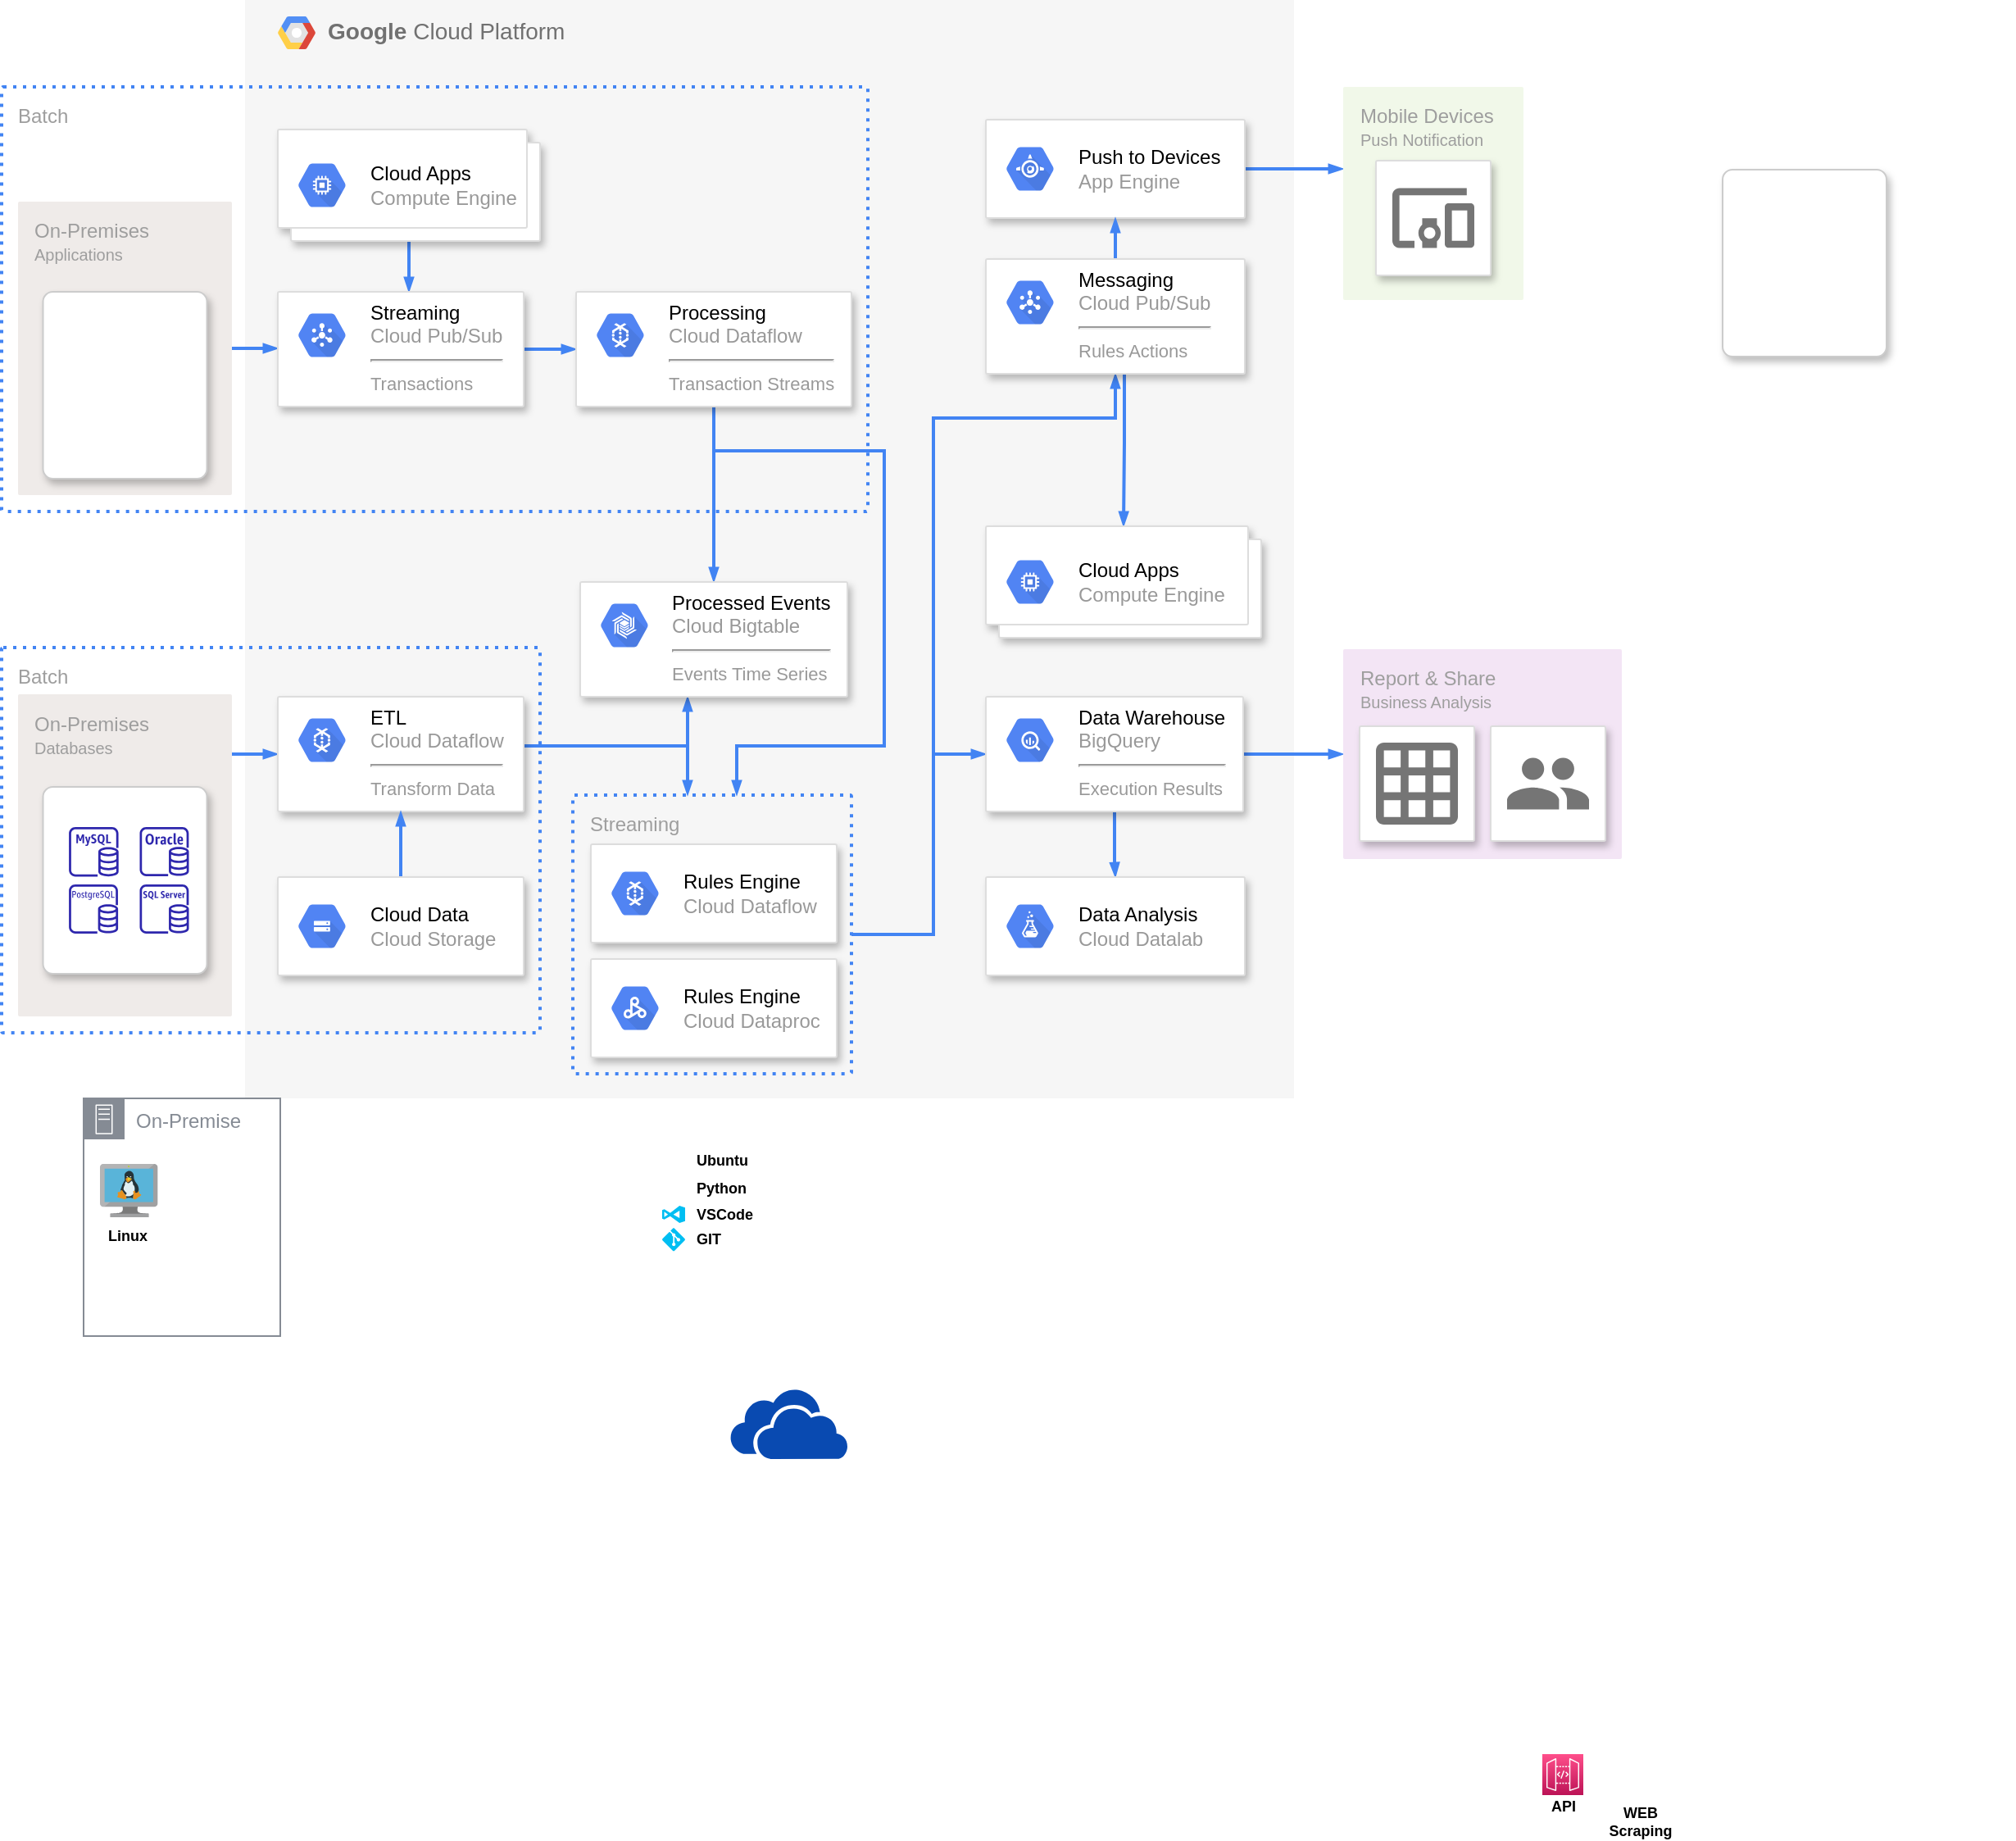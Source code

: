 <mxfile version="21.1.5" type="github">
  <diagram id="d1ab7348-05c3-a1e3-ca4d-12c340fd6b49" name="Page-1">
    <mxGraphModel dx="1688" dy="1432" grid="1" gridSize="10" guides="1" tooltips="1" connect="1" arrows="1" fold="1" page="1" pageScale="1" pageWidth="1169" pageHeight="827" background="none" math="0" shadow="0">
      <root>
        <mxCell id="0" />
        <mxCell id="1" parent="0" />
        <mxCell id="2" value="&lt;b&gt;Google &lt;/b&gt;Cloud Platform" style="fillColor=#F6F6F6;strokeColor=none;shadow=0;gradientColor=none;fontSize=14;align=left;spacing=10;fontColor=#717171;9E9E9E;verticalAlign=top;spacingTop=-4;fontStyle=0;spacingLeft=40;html=1;" parent="1" vertex="1">
          <mxGeometry x="228.5" y="-20" width="640" height="670" as="geometry" />
        </mxCell>
        <mxCell id="3" value="" style="shape=mxgraph.gcp2.google_cloud_platform;fillColor=#F6F6F6;strokeColor=none;shadow=0;gradientColor=none;" parent="2" vertex="1">
          <mxGeometry width="23" height="20" relative="1" as="geometry">
            <mxPoint x="20" y="10" as="offset" />
          </mxGeometry>
        </mxCell>
        <mxCell id="406" style="edgeStyle=orthogonalEdgeStyle;rounded=0;html=1;dashed=0;labelBackgroundColor=none;startArrow=none;startFill=0;startSize=4;endArrow=blockThin;endFill=1;endSize=4;strokeColor=#4284F3;strokeWidth=2;fontSize=12;" parent="1" source="371" target="384" edge="1">
          <mxGeometry relative="1" as="geometry">
            <Array as="points">
              <mxPoint x="648.5" y="550" />
              <mxPoint x="648.5" y="440" />
            </Array>
          </mxGeometry>
        </mxCell>
        <mxCell id="407" style="edgeStyle=orthogonalEdgeStyle;rounded=0;html=1;dashed=0;labelBackgroundColor=none;startArrow=none;startFill=0;startSize=4;endArrow=blockThin;endFill=1;endSize=4;strokeColor=#4284F3;strokeWidth=2;fontSize=12;" parent="1" source="371" target="380" edge="1">
          <mxGeometry relative="1" as="geometry">
            <Array as="points">
              <mxPoint x="648.5" y="550" />
              <mxPoint x="648.5" y="235" />
            </Array>
          </mxGeometry>
        </mxCell>
        <mxCell id="371" value="Streaming" style="rounded=1;absoluteArcSize=1;arcSize=2;html=1;strokeColor=#4284F3;gradientColor=none;shadow=0;dashed=1;fontSize=12;fontColor=#9E9E9E;align=left;verticalAlign=top;spacing=10;spacingTop=-4;fillColor=none;dashPattern=1 2;strokeWidth=2;" parent="1" vertex="1">
          <mxGeometry x="428.5" y="465" width="170" height="170" as="geometry" />
        </mxCell>
        <mxCell id="341" value="Batch" style="rounded=1;absoluteArcSize=1;arcSize=2;html=1;strokeColor=#4284F3;gradientColor=none;shadow=0;dashed=1;fontSize=12;fontColor=#9E9E9E;align=left;verticalAlign=top;spacing=10;spacingTop=-4;fillColor=none;dashPattern=1 2;strokeWidth=2;" parent="1" vertex="1">
          <mxGeometry x="80" y="33" width="528.5" height="259" as="geometry" />
        </mxCell>
        <mxCell id="397" style="edgeStyle=orthogonalEdgeStyle;rounded=0;html=1;dashed=0;labelBackgroundColor=none;startArrow=none;startFill=0;startSize=4;endArrow=blockThin;endFill=1;endSize=4;strokeColor=#4284F3;strokeWidth=2;fontSize=12;" parent="1" source="340" target="361" edge="1">
          <mxGeometry relative="1" as="geometry">
            <Array as="points">
              <mxPoint x="234.5" y="193" />
              <mxPoint x="234.5" y="193" />
            </Array>
          </mxGeometry>
        </mxCell>
        <mxCell id="340" value="On-Premises&lt;br&gt;&lt;font style=&quot;font-size: 10px&quot;&gt;Applications&lt;/font&gt;&lt;br&gt;" style="rounded=1;absoluteArcSize=1;arcSize=2;html=1;strokeColor=none;gradientColor=none;shadow=0;dashed=0;fontSize=12;fontColor=#9E9E9E;align=left;verticalAlign=top;spacing=10;spacingTop=-4;fillColor=#EFEBE9;" parent="1" vertex="1">
          <mxGeometry x="90" y="103" width="130.5" height="179" as="geometry" />
        </mxCell>
        <mxCell id="355" value="Batch" style="rounded=1;absoluteArcSize=1;arcSize=2;html=1;strokeColor=#4284F3;gradientColor=none;shadow=0;dashed=1;fontSize=12;fontColor=#9E9E9E;align=left;verticalAlign=top;spacing=10;spacingTop=-4;fillColor=none;dashPattern=1 2;strokeWidth=2;" parent="1" vertex="1">
          <mxGeometry x="80" y="375" width="328.5" height="235" as="geometry" />
        </mxCell>
        <mxCell id="401" style="edgeStyle=orthogonalEdgeStyle;rounded=0;html=1;dashed=0;labelBackgroundColor=none;startArrow=none;startFill=0;startSize=4;endArrow=blockThin;endFill=1;endSize=4;strokeColor=#4284F3;strokeWidth=2;fontSize=12;" parent="1" source="356" target="365" edge="1">
          <mxGeometry relative="1" as="geometry">
            <Array as="points">
              <mxPoint x="228.5" y="440" />
              <mxPoint x="228.5" y="440" />
            </Array>
          </mxGeometry>
        </mxCell>
        <mxCell id="356" value="On-Premises&lt;br&gt;&lt;font style=&quot;font-size: 10px&quot;&gt;Databases&lt;/font&gt;&lt;br&gt;" style="rounded=1;absoluteArcSize=1;arcSize=2;html=1;strokeColor=none;gradientColor=none;shadow=0;dashed=0;fontSize=12;fontColor=#9E9E9E;align=left;verticalAlign=top;spacing=10;spacingTop=-4;fillColor=#EFEBE9;" parent="1" vertex="1">
          <mxGeometry x="90" y="403.5" width="130.5" height="196.5" as="geometry" />
        </mxCell>
        <mxCell id="398" style="edgeStyle=orthogonalEdgeStyle;rounded=0;html=1;dashed=0;labelBackgroundColor=none;startArrow=none;startFill=0;startSize=4;endArrow=blockThin;endFill=1;endSize=4;strokeColor=#4284F3;strokeWidth=2;fontSize=12;" parent="1" source="359" target="361" edge="1">
          <mxGeometry relative="1" as="geometry">
            <Array as="points">
              <mxPoint x="328.5" y="153" />
              <mxPoint x="328.5" y="153" />
            </Array>
          </mxGeometry>
        </mxCell>
        <mxCell id="359" value="" style="shape=mxgraph.gcp2.doubleRect;strokeColor=#dddddd;fillColor=#ffffff;shadow=1;strokeWidth=1;fontSize=12;fontColor=#9E9E9E;align=center;html=1;" parent="1" vertex="1">
          <mxGeometry x="248.5" y="59" width="160" height="68" as="geometry" />
        </mxCell>
        <mxCell id="360" value="&lt;font color=&quot;#000000&quot;&gt;Cloud Apps&lt;/font&gt;&lt;br&gt;Compute Engine" style="dashed=0;connectable=0;html=1;fillColor=#5184F3;strokeColor=none;shape=mxgraph.gcp2.hexIcon;prIcon=compute_engine;part=1;labelPosition=right;verticalLabelPosition=middle;align=left;verticalAlign=middle;spacingLeft=5;fontColor=#999999;fontSize=12;" parent="359" vertex="1">
          <mxGeometry y="0.5" width="44" height="39" relative="1" as="geometry">
            <mxPoint x="5" y="-19.5" as="offset" />
          </mxGeometry>
        </mxCell>
        <mxCell id="399" style="edgeStyle=orthogonalEdgeStyle;rounded=0;html=1;dashed=0;labelBackgroundColor=none;startArrow=none;startFill=0;startSize=4;endArrow=blockThin;endFill=1;endSize=4;strokeColor=#4284F3;strokeWidth=2;fontSize=12;" parent="1" source="361" target="363" edge="1">
          <mxGeometry relative="1" as="geometry" />
        </mxCell>
        <mxCell id="361" value="" style="strokeColor=#dddddd;fillColor=#ffffff;shadow=1;strokeWidth=1;rounded=1;absoluteArcSize=1;arcSize=2;fontSize=12;fontColor=#9E9E9E;align=center;html=1;" parent="1" vertex="1">
          <mxGeometry x="248.5" y="158" width="150" height="70" as="geometry" />
        </mxCell>
        <mxCell id="362" value="&lt;font color=&quot;#000000&quot;&gt;Streaming&lt;/font&gt;&lt;br&gt;Cloud Pub/Sub&lt;hr&gt;&lt;font style=&quot;font-size: 11px&quot;&gt;Transactions&lt;/font&gt;" style="dashed=0;connectable=0;html=1;fillColor=#5184F3;strokeColor=none;shape=mxgraph.gcp2.hexIcon;prIcon=cloud_pubsub;part=1;labelPosition=right;verticalLabelPosition=middle;align=left;verticalAlign=top;spacingLeft=5;fontColor=#999999;fontSize=12;spacingTop=-8;" parent="361" vertex="1">
          <mxGeometry width="44" height="39" relative="1" as="geometry">
            <mxPoint x="5" y="7" as="offset" />
          </mxGeometry>
        </mxCell>
        <mxCell id="400" style="edgeStyle=orthogonalEdgeStyle;rounded=0;html=1;exitX=0.5;exitY=1;dashed=0;labelBackgroundColor=none;startArrow=none;startFill=0;startSize=4;endArrow=blockThin;endFill=1;endSize=4;strokeColor=#4284F3;strokeWidth=2;fontSize=12;entryX=0.5;entryY=0;entryDx=0;entryDy=0;" parent="1" source="363" target="369" edge="1">
          <mxGeometry relative="1" as="geometry">
            <mxPoint x="514.5" y="273" as="targetPoint" />
          </mxGeometry>
        </mxCell>
        <mxCell id="405" style="edgeStyle=orthogonalEdgeStyle;rounded=0;html=1;dashed=0;labelBackgroundColor=none;startArrow=none;startFill=0;startSize=4;endArrow=blockThin;endFill=1;endSize=4;strokeColor=#4284F3;strokeWidth=2;fontSize=12;" parent="1" source="363" target="371" edge="1">
          <mxGeometry relative="1" as="geometry">
            <Array as="points">
              <mxPoint x="618.5" y="255" />
              <mxPoint x="618.5" y="435" />
              <mxPoint x="528.5" y="435" />
            </Array>
          </mxGeometry>
        </mxCell>
        <mxCell id="363" value="" style="strokeColor=#dddddd;fillColor=#ffffff;shadow=1;strokeWidth=1;rounded=1;absoluteArcSize=1;arcSize=2;fontSize=12;fontColor=#9E9E9E;align=center;html=1;" parent="1" vertex="1">
          <mxGeometry x="430.5" y="158" width="168" height="70" as="geometry" />
        </mxCell>
        <mxCell id="364" value="&lt;font color=&quot;#000000&quot;&gt;Processing&lt;/font&gt;&lt;br&gt;Cloud Dataflow&lt;hr&gt;&lt;font style=&quot;font-size: 11px&quot;&gt;Transaction Streams&lt;/font&gt;" style="dashed=0;connectable=0;html=1;fillColor=#5184F3;strokeColor=none;shape=mxgraph.gcp2.hexIcon;prIcon=cloud_dataflow;part=1;labelPosition=right;verticalLabelPosition=middle;align=left;verticalAlign=top;spacingLeft=5;fontColor=#999999;fontSize=12;spacingTop=-8;" parent="363" vertex="1">
          <mxGeometry width="44" height="39" relative="1" as="geometry">
            <mxPoint x="5" y="7" as="offset" />
          </mxGeometry>
        </mxCell>
        <mxCell id="403" style="edgeStyle=orthogonalEdgeStyle;rounded=0;html=1;dashed=0;labelBackgroundColor=none;startArrow=none;startFill=0;startSize=4;endArrow=blockThin;endFill=1;endSize=4;strokeColor=#4284F3;strokeWidth=2;fontSize=12;" parent="1" source="365" target="371" edge="1">
          <mxGeometry relative="1" as="geometry">
            <Array as="points">
              <mxPoint x="498.5" y="435" />
            </Array>
          </mxGeometry>
        </mxCell>
        <mxCell id="404" style="edgeStyle=orthogonalEdgeStyle;rounded=0;html=1;dashed=0;labelBackgroundColor=none;startArrow=none;startFill=0;startSize=4;endArrow=blockThin;endFill=1;endSize=4;strokeColor=#4284F3;strokeWidth=2;fontSize=12;" parent="1" source="365" target="369" edge="1">
          <mxGeometry relative="1" as="geometry">
            <Array as="points">
              <mxPoint x="498.5" y="435" />
            </Array>
          </mxGeometry>
        </mxCell>
        <mxCell id="365" value="" style="strokeColor=#dddddd;fillColor=#ffffff;shadow=1;strokeWidth=1;rounded=1;absoluteArcSize=1;arcSize=2;fontSize=12;fontColor=#9E9E9E;align=center;html=1;" parent="1" vertex="1">
          <mxGeometry x="248.5" y="405" width="150" height="70" as="geometry" />
        </mxCell>
        <mxCell id="366" value="&lt;font color=&quot;#000000&quot;&gt;ETL&lt;/font&gt;&lt;br&gt;Cloud Dataflow&lt;hr&gt;&lt;font style=&quot;font-size: 11px&quot;&gt;Transform Data&lt;/font&gt;" style="dashed=0;connectable=0;html=1;fillColor=#5184F3;strokeColor=none;shape=mxgraph.gcp2.hexIcon;prIcon=cloud_dataflow;part=1;labelPosition=right;verticalLabelPosition=middle;align=left;verticalAlign=top;spacingLeft=5;fontColor=#999999;fontSize=12;spacingTop=-8;" parent="365" vertex="1">
          <mxGeometry width="44" height="39" relative="1" as="geometry">
            <mxPoint x="5" y="7" as="offset" />
          </mxGeometry>
        </mxCell>
        <mxCell id="402" style="edgeStyle=orthogonalEdgeStyle;rounded=0;html=1;exitX=0.5;exitY=0;dashed=0;labelBackgroundColor=none;startArrow=none;startFill=0;startSize=4;endArrow=blockThin;endFill=1;endSize=4;strokeColor=#4284F3;strokeWidth=2;fontSize=12;" parent="1" source="367" target="365" edge="1">
          <mxGeometry relative="1" as="geometry" />
        </mxCell>
        <mxCell id="367" value="" style="strokeColor=#dddddd;fillColor=#ffffff;shadow=1;strokeWidth=1;rounded=1;absoluteArcSize=1;arcSize=2;fontSize=12;fontColor=#9E9E9E;align=center;html=1;" parent="1" vertex="1">
          <mxGeometry x="248.5" y="515" width="150" height="60" as="geometry" />
        </mxCell>
        <mxCell id="368" value="&lt;font color=&quot;#000000&quot;&gt;Cloud Data&lt;/font&gt;&lt;br&gt;Cloud Storage" style="dashed=0;connectable=0;html=1;fillColor=#5184F3;strokeColor=none;shape=mxgraph.gcp2.hexIcon;prIcon=cloud_storage;part=1;labelPosition=right;verticalLabelPosition=middle;align=left;verticalAlign=middle;spacingLeft=5;fontColor=#999999;fontSize=12;" parent="367" vertex="1">
          <mxGeometry y="0.5" width="44" height="39" relative="1" as="geometry">
            <mxPoint x="5" y="-19.5" as="offset" />
          </mxGeometry>
        </mxCell>
        <mxCell id="369" value="" style="strokeColor=#dddddd;fillColor=#ffffff;shadow=1;strokeWidth=1;rounded=1;absoluteArcSize=1;arcSize=2;fontSize=12;fontColor=#9E9E9E;align=center;html=1;" parent="1" vertex="1">
          <mxGeometry x="433" y="335" width="163" height="70" as="geometry" />
        </mxCell>
        <mxCell id="370" value="&lt;font color=&quot;#000000&quot;&gt;Processed Events&lt;/font&gt;&lt;br&gt;Cloud Bigtable&lt;hr&gt;&lt;font style=&quot;font-size: 11px&quot;&gt;Events Time Series&lt;/font&gt;" style="dashed=0;connectable=0;html=1;fillColor=#5184F3;strokeColor=none;shape=mxgraph.gcp2.hexIcon;prIcon=cloud_bigtable;part=1;labelPosition=right;verticalLabelPosition=middle;align=left;verticalAlign=top;spacingLeft=5;fontColor=#999999;fontSize=12;spacingTop=-8;" parent="369" vertex="1">
          <mxGeometry width="44" height="39" relative="1" as="geometry">
            <mxPoint x="5" y="7" as="offset" />
          </mxGeometry>
        </mxCell>
        <mxCell id="372" value="" style="strokeColor=#dddddd;fillColor=#ffffff;shadow=1;strokeWidth=1;rounded=1;absoluteArcSize=1;arcSize=2;fontSize=12;fontColor=#9E9E9E;align=center;html=1;" parent="1" vertex="1">
          <mxGeometry x="439.5" y="495" width="150" height="60" as="geometry" />
        </mxCell>
        <mxCell id="373" value="&lt;font color=&quot;#000000&quot;&gt;Rules Engine&lt;/font&gt;&lt;br&gt;Cloud Dataflow" style="dashed=0;connectable=0;html=1;fillColor=#5184F3;strokeColor=none;shape=mxgraph.gcp2.hexIcon;prIcon=cloud_dataflow;part=1;labelPosition=right;verticalLabelPosition=middle;align=left;verticalAlign=middle;spacingLeft=5;fontColor=#999999;fontSize=12;" parent="372" vertex="1">
          <mxGeometry y="0.5" width="44" height="39" relative="1" as="geometry">
            <mxPoint x="5" y="-19.5" as="offset" />
          </mxGeometry>
        </mxCell>
        <mxCell id="374" value="" style="strokeColor=#dddddd;fillColor=#ffffff;shadow=1;strokeWidth=1;rounded=1;absoluteArcSize=1;arcSize=2;fontSize=12;fontColor=#9E9E9E;align=center;html=1;" parent="1" vertex="1">
          <mxGeometry x="439.5" y="565" width="150" height="60" as="geometry" />
        </mxCell>
        <mxCell id="375" value="&lt;font color=&quot;#000000&quot;&gt;Rules Engine&lt;/font&gt;&lt;br&gt;Cloud Dataproc" style="dashed=0;connectable=0;html=1;fillColor=#5184F3;strokeColor=none;shape=mxgraph.gcp2.hexIcon;prIcon=cloud_dataproc;part=1;labelPosition=right;verticalLabelPosition=middle;align=left;verticalAlign=middle;spacingLeft=5;fontColor=#999999;fontSize=12;" parent="374" vertex="1">
          <mxGeometry y="0.5" width="44" height="39" relative="1" as="geometry">
            <mxPoint x="5" y="-19.5" as="offset" />
          </mxGeometry>
        </mxCell>
        <mxCell id="408" style="edgeStyle=orthogonalEdgeStyle;rounded=0;html=1;dashed=0;labelBackgroundColor=none;startArrow=none;startFill=0;startSize=4;endArrow=blockThin;endFill=1;endSize=4;strokeColor=#4284F3;strokeWidth=2;fontSize=12;" parent="1" source="376" target="388" edge="1">
          <mxGeometry relative="1" as="geometry">
            <Array as="points">
              <mxPoint x="888.5" y="83" />
              <mxPoint x="888.5" y="83" />
            </Array>
          </mxGeometry>
        </mxCell>
        <mxCell id="376" value="" style="strokeColor=#dddddd;fillColor=#ffffff;shadow=1;strokeWidth=1;rounded=1;absoluteArcSize=1;arcSize=2;fontSize=12;fontColor=#9E9E9E;align=center;html=1;" parent="1" vertex="1">
          <mxGeometry x="680.5" y="53" width="158" height="60" as="geometry" />
        </mxCell>
        <mxCell id="377" value="&lt;font color=&quot;#000000&quot;&gt;Push to Devices&lt;/font&gt;&lt;br&gt;App Engine" style="dashed=0;connectable=0;html=1;fillColor=#5184F3;strokeColor=none;shape=mxgraph.gcp2.hexIcon;prIcon=app_engine;part=1;labelPosition=right;verticalLabelPosition=middle;align=left;verticalAlign=middle;spacingLeft=5;fontColor=#999999;fontSize=12;" parent="376" vertex="1">
          <mxGeometry y="0.5" width="44" height="39" relative="1" as="geometry">
            <mxPoint x="5" y="-19.5" as="offset" />
          </mxGeometry>
        </mxCell>
        <mxCell id="409" style="edgeStyle=orthogonalEdgeStyle;rounded=0;html=1;dashed=0;labelBackgroundColor=none;startArrow=none;startFill=0;startSize=4;endArrow=blockThin;endFill=1;endSize=4;strokeColor=#4284F3;strokeWidth=2;fontSize=12;" parent="1" source="380" target="376" edge="1">
          <mxGeometry relative="1" as="geometry" />
        </mxCell>
        <mxCell id="410" style="edgeStyle=orthogonalEdgeStyle;rounded=0;html=1;dashed=0;labelBackgroundColor=none;startArrow=none;startFill=0;startSize=4;endArrow=blockThin;endFill=1;endSize=4;strokeColor=#4284F3;strokeWidth=2;fontSize=12;entryX=0.5;entryY=0;entryDx=0;entryDy=0;" parent="1" source="380" target="382" edge="1">
          <mxGeometry relative="1" as="geometry">
            <Array as="points">
              <mxPoint x="765" y="250" />
              <mxPoint x="765" y="250" />
            </Array>
            <mxPoint x="759.486" y="239" as="targetPoint" />
          </mxGeometry>
        </mxCell>
        <mxCell id="380" value="" style="strokeColor=#dddddd;fillColor=#ffffff;shadow=1;strokeWidth=1;rounded=1;absoluteArcSize=1;arcSize=2;fontSize=12;fontColor=#9E9E9E;align=center;html=1;" parent="1" vertex="1">
          <mxGeometry x="680.5" y="138" width="158" height="70" as="geometry" />
        </mxCell>
        <mxCell id="381" value="&lt;font color=&quot;#000000&quot;&gt;Messaging&lt;/font&gt;&lt;br&gt;Cloud Pub/Sub&lt;hr&gt;&lt;font style=&quot;font-size: 11px&quot;&gt;Rules Actions&lt;/font&gt;" style="dashed=0;connectable=0;html=1;fillColor=#5184F3;strokeColor=none;shape=mxgraph.gcp2.hexIcon;prIcon=cloud_pubsub;part=1;labelPosition=right;verticalLabelPosition=middle;align=left;verticalAlign=top;spacingLeft=5;fontColor=#999999;fontSize=12;spacingTop=-8;" parent="380" vertex="1">
          <mxGeometry width="44" height="39" relative="1" as="geometry">
            <mxPoint x="5" y="7" as="offset" />
          </mxGeometry>
        </mxCell>
        <mxCell id="382" value="" style="shape=mxgraph.gcp2.doubleRect;strokeColor=#dddddd;fillColor=#ffffff;shadow=1;strokeWidth=1;fontSize=12;fontColor=#9E9E9E;align=center;html=1;" parent="1" vertex="1">
          <mxGeometry x="680.5" y="301" width="168" height="68" as="geometry" />
        </mxCell>
        <mxCell id="383" value="&lt;font color=&quot;#000000&quot;&gt;Cloud Apps&lt;/font&gt;&lt;br&gt;Compute Engine" style="dashed=0;connectable=0;html=1;fillColor=#5184F3;strokeColor=none;shape=mxgraph.gcp2.hexIcon;prIcon=compute_engine;part=1;labelPosition=right;verticalLabelPosition=middle;align=left;verticalAlign=middle;spacingLeft=5;fontColor=#999999;fontSize=12;" parent="382" vertex="1">
          <mxGeometry y="0.5" width="44" height="39" relative="1" as="geometry">
            <mxPoint x="5" y="-19.5" as="offset" />
          </mxGeometry>
        </mxCell>
        <mxCell id="411" style="edgeStyle=orthogonalEdgeStyle;rounded=0;html=1;dashed=0;labelBackgroundColor=none;startArrow=none;startFill=0;startSize=4;endArrow=blockThin;endFill=1;endSize=4;strokeColor=#4284F3;strokeWidth=2;fontSize=12;" parent="1" source="384" target="391" edge="1">
          <mxGeometry relative="1" as="geometry" />
        </mxCell>
        <mxCell id="412" style="edgeStyle=orthogonalEdgeStyle;rounded=0;html=1;dashed=0;labelBackgroundColor=none;startArrow=none;startFill=0;startSize=4;endArrow=blockThin;endFill=1;endSize=4;strokeColor=#4284F3;strokeWidth=2;fontSize=12;" parent="1" source="384" target="386" edge="1">
          <mxGeometry relative="1" as="geometry">
            <Array as="points">
              <mxPoint x="759.5" y="505" />
              <mxPoint x="759.5" y="505" />
            </Array>
          </mxGeometry>
        </mxCell>
        <mxCell id="384" value="" style="strokeColor=#dddddd;fillColor=#ffffff;shadow=1;strokeWidth=1;rounded=1;absoluteArcSize=1;arcSize=2;fontSize=12;fontColor=#9E9E9E;align=center;html=1;" parent="1" vertex="1">
          <mxGeometry x="680.5" y="405" width="157" height="70" as="geometry" />
        </mxCell>
        <mxCell id="385" value="&lt;font color=&quot;#000000&quot;&gt;Data Warehouse&lt;/font&gt;&lt;br&gt;BigQuery&lt;hr&gt;&lt;font style=&quot;font-size: 11px&quot;&gt;Execution Results&lt;/font&gt;" style="dashed=0;connectable=0;html=1;fillColor=#5184F3;strokeColor=none;shape=mxgraph.gcp2.hexIcon;prIcon=bigquery;part=1;labelPosition=right;verticalLabelPosition=middle;align=left;verticalAlign=top;spacingLeft=5;fontColor=#999999;fontSize=12;spacingTop=-8;" parent="384" vertex="1">
          <mxGeometry width="44" height="39" relative="1" as="geometry">
            <mxPoint x="5" y="7" as="offset" />
          </mxGeometry>
        </mxCell>
        <mxCell id="386" value="" style="strokeColor=#dddddd;fillColor=#ffffff;shadow=1;strokeWidth=1;rounded=1;absoluteArcSize=1;arcSize=2;fontSize=12;fontColor=#9E9E9E;align=center;html=1;" parent="1" vertex="1">
          <mxGeometry x="680.5" y="515" width="158" height="60" as="geometry" />
        </mxCell>
        <mxCell id="387" value="&lt;font color=&quot;#000000&quot;&gt;Data Analysis&lt;/font&gt;&lt;br&gt;Cloud Datalab" style="dashed=0;connectable=0;html=1;fillColor=#5184F3;strokeColor=none;shape=mxgraph.gcp2.hexIcon;prIcon=cloud_datalab;part=1;labelPosition=right;verticalLabelPosition=middle;align=left;verticalAlign=middle;spacingLeft=5;fontColor=#999999;fontSize=12;" parent="386" vertex="1">
          <mxGeometry y="0.5" width="44" height="39" relative="1" as="geometry">
            <mxPoint x="5" y="-19.5" as="offset" />
          </mxGeometry>
        </mxCell>
        <mxCell id="388" value="Mobile Devices&lt;br&gt;&lt;font style=&quot;font-size: 10px&quot;&gt;Push Notification&lt;/font&gt;&lt;br&gt;" style="rounded=1;absoluteArcSize=1;arcSize=2;html=1;strokeColor=none;gradientColor=none;shadow=0;dashed=0;fontSize=12;fontColor=#9E9E9E;align=left;verticalAlign=top;spacing=10;spacingTop=-4;fillColor=#F1F8E9;" parent="1" vertex="1">
          <mxGeometry x="898.5" y="33" width="110" height="130" as="geometry" />
        </mxCell>
        <mxCell id="389" value="" style="strokeColor=#dddddd;fillColor=#ffffff;shadow=1;strokeWidth=1;rounded=1;absoluteArcSize=1;arcSize=2;labelPosition=center;verticalLabelPosition=middle;align=center;verticalAlign=bottom;spacingLeft=0;fontColor=#999999;fontSize=12;whiteSpace=wrap;spacingBottom=2;html=1;" parent="1" vertex="1">
          <mxGeometry x="918.5" y="78" width="70" height="70" as="geometry" />
        </mxCell>
        <mxCell id="390" value="" style="dashed=0;connectable=0;html=1;fillColor=#757575;strokeColor=none;shape=mxgraph.gcp2.mobile_devices;part=1;" parent="389" vertex="1">
          <mxGeometry x="0.5" width="50" height="36.5" relative="1" as="geometry">
            <mxPoint x="-25" y="16.75" as="offset" />
          </mxGeometry>
        </mxCell>
        <mxCell id="391" value="Report &amp;amp; Share&lt;br&gt;&lt;font style=&quot;font-size: 10px&quot;&gt;Business Analysis&lt;/font&gt;&lt;br&gt;" style="rounded=1;absoluteArcSize=1;arcSize=2;html=1;strokeColor=none;gradientColor=none;shadow=0;dashed=0;fontSize=12;fontColor=#9E9E9E;align=left;verticalAlign=top;spacing=10;spacingTop=-4;fillColor=#F3E5F5;" parent="1" vertex="1">
          <mxGeometry x="898.5" y="376" width="170" height="128" as="geometry" />
        </mxCell>
        <mxCell id="392" value="" style="strokeColor=#dddddd;fillColor=#ffffff;shadow=1;strokeWidth=1;rounded=1;absoluteArcSize=1;arcSize=2;labelPosition=center;verticalLabelPosition=middle;align=center;verticalAlign=bottom;spacingLeft=0;fontColor=#999999;fontSize=12;whiteSpace=wrap;spacingBottom=2;html=1;" parent="1" vertex="1">
          <mxGeometry x="908.5" y="423" width="70" height="70" as="geometry" />
        </mxCell>
        <mxCell id="393" value="" style="dashed=0;connectable=0;html=1;fillColor=#757575;strokeColor=none;shape=mxgraph.gcp2.report;part=1;" parent="392" vertex="1">
          <mxGeometry x="0.5" width="50" height="50" relative="1" as="geometry">
            <mxPoint x="-25" y="10" as="offset" />
          </mxGeometry>
        </mxCell>
        <mxCell id="394" value="" style="strokeColor=#dddddd;fillColor=#ffffff;shadow=1;strokeWidth=1;rounded=1;absoluteArcSize=1;arcSize=2;labelPosition=center;verticalLabelPosition=middle;align=center;verticalAlign=bottom;spacingLeft=0;fontColor=#999999;fontSize=12;whiteSpace=wrap;spacingBottom=2;html=1;" parent="1" vertex="1">
          <mxGeometry x="988.5" y="423" width="70" height="70" as="geometry" />
        </mxCell>
        <mxCell id="395" value="" style="dashed=0;connectable=0;html=1;fillColor=#757575;strokeColor=none;shape=mxgraph.gcp2.users;part=1;" parent="394" vertex="1">
          <mxGeometry x="0.5" width="50" height="31.5" relative="1" as="geometry">
            <mxPoint x="-25" y="19.25" as="offset" />
          </mxGeometry>
        </mxCell>
        <mxCell id="i_Fcsn6_QUgu9OQFPRpI-426" value="" style="shape=image;html=1;verticalAlign=top;verticalLabelPosition=bottom;labelBackgroundColor=#ffffff;imageAspect=0;aspect=fixed;image=https://cdn3.iconfinder.com/data/icons/2018-social-media-logotypes/1000/2018_social_media_popular_app_logo_facebook-128.png" vertex="1" parent="1">
          <mxGeometry x="978.5" y="567.5" width="128" height="128" as="geometry" />
        </mxCell>
        <mxCell id="i_Fcsn6_QUgu9OQFPRpI-427" value="" style="shape=image;html=1;verticalAlign=top;verticalLabelPosition=bottom;labelBackgroundColor=#ffffff;imageAspect=0;aspect=fixed;image=https://cdn3.iconfinder.com/data/icons/2018-social-media-logotypes/1000/2018_social_media_popular_app_logo_twitter-128.png" vertex="1" parent="1">
          <mxGeometry x="1080" y="587.5" width="128" height="128" as="geometry" />
        </mxCell>
        <mxCell id="i_Fcsn6_QUgu9OQFPRpI-428" value="" style="shape=image;html=1;verticalAlign=top;verticalLabelPosition=bottom;labelBackgroundColor=#ffffff;imageAspect=0;aspect=fixed;image=https://cdn3.iconfinder.com/data/icons/2018-social-media-logotypes/1000/2018_social_media_popular_app_logo_instagram-128.png" vertex="1" parent="1">
          <mxGeometry x="1130" y="660" width="128" height="128" as="geometry" />
        </mxCell>
        <mxCell id="i_Fcsn6_QUgu9OQFPRpI-429" value="" style="shape=image;html=1;verticalAlign=top;verticalLabelPosition=bottom;labelBackgroundColor=#ffffff;imageAspect=0;aspect=fixed;image=https://cdn4.iconfinder.com/data/icons/ionicons/512/icon-social-youtube-outline-128.png" vertex="1" parent="1">
          <mxGeometry x="1002" y="660" width="128" height="128" as="geometry" />
        </mxCell>
        <mxCell id="i_Fcsn6_QUgu9OQFPRpI-431" value="" style="shape=image;imageAspect=0;aspect=fixed;verticalLabelPosition=bottom;verticalAlign=top;image=https://cdn-icons-png.flaticon.com/512/6091/6091352.png;" vertex="1" parent="1">
          <mxGeometry x="814" y="980" width="104.5" height="104.5" as="geometry" />
        </mxCell>
        <mxCell id="i_Fcsn6_QUgu9OQFPRpI-434" value="" style="shape=image;imageAspect=0;aspect=fixed;verticalLabelPosition=bottom;verticalAlign=top;image=https://cdn-icons-png.flaticon.com/512/3930/3930419.png;" vertex="1" parent="1">
          <mxGeometry x="1008.5" y="870" width="130" height="130" as="geometry" />
        </mxCell>
        <mxCell id="i_Fcsn6_QUgu9OQFPRpI-435" value="" style="shape=image;html=1;verticalAlign=top;verticalLabelPosition=bottom;labelBackgroundColor=#ffffff;imageAspect=0;aspect=fixed;image=https://cdn3.iconfinder.com/data/icons/capsocial-round/500/linkedin-128.png" vertex="1" parent="1">
          <mxGeometry x="1180" y="728" width="128" height="128" as="geometry" />
        </mxCell>
        <mxCell id="i_Fcsn6_QUgu9OQFPRpI-437" value="" style="dashed=0;outlineConnect=0;html=1;align=center;labelPosition=center;verticalLabelPosition=bottom;verticalAlign=top;shape=mxgraph.weblogos.onedrive;fillColor=#094AB1;strokeColor=none" vertex="1" parent="1">
          <mxGeometry x="524.8" y="826.8" width="71.2" height="43.2" as="geometry" />
        </mxCell>
        <mxCell id="i_Fcsn6_QUgu9OQFPRpI-445" value="" style="group" vertex="1" connectable="0" parent="1">
          <mxGeometry x="1062.17" y="1050" width="35.5" height="50.84" as="geometry" />
        </mxCell>
        <mxCell id="i_Fcsn6_QUgu9OQFPRpI-421" value="" style="shape=image;imageAspect=0;aspect=fixed;verticalLabelPosition=bottom;verticalAlign=top;image=https://softprodigy.com/wp-content/uploads/2022/09/web-scraper-tool.png-1.webp;" vertex="1" parent="i_Fcsn6_QUgu9OQFPRpI-445">
          <mxGeometry x="2.33" width="30.84" height="30.84" as="geometry" />
        </mxCell>
        <mxCell id="i_Fcsn6_QUgu9OQFPRpI-444" value="&lt;div style=&quot;font-size: 9px;&quot;&gt;&lt;span style=&quot;background-color: initial; font-size: 9px;&quot;&gt;WEB&lt;/span&gt;&lt;/div&gt;&lt;div style=&quot;font-size: 9px;&quot;&gt;&lt;span style=&quot;background-color: initial; font-size: 9px;&quot;&gt;Scraping&lt;/span&gt;&lt;/div&gt;" style="text;strokeColor=none;align=center;fillColor=none;html=1;verticalAlign=middle;whiteSpace=wrap;rounded=0;fontStyle=1;fontSize=9;" vertex="1" parent="i_Fcsn6_QUgu9OQFPRpI-445">
          <mxGeometry y="30.84" width="35.5" height="20" as="geometry" />
        </mxCell>
        <mxCell id="i_Fcsn6_QUgu9OQFPRpI-446" value="" style="group" vertex="1" connectable="0" parent="1">
          <mxGeometry x="1018.5" y="1050" width="27.5" height="42" as="geometry" />
        </mxCell>
        <mxCell id="i_Fcsn6_QUgu9OQFPRpI-416" value="" style="sketch=0;points=[[0,0,0],[0.25,0,0],[0.5,0,0],[0.75,0,0],[1,0,0],[0,1,0],[0.25,1,0],[0.5,1,0],[0.75,1,0],[1,1,0],[0,0.25,0],[0,0.5,0],[0,0.75,0],[1,0.25,0],[1,0.5,0],[1,0.75,0]];outlineConnect=0;fontColor=#232F3E;gradientColor=#FF4F8B;gradientDirection=north;fillColor=#BC1356;strokeColor=#ffffff;dashed=0;verticalLabelPosition=bottom;verticalAlign=top;align=center;html=1;fontSize=12;fontStyle=0;aspect=fixed;shape=mxgraph.aws4.resourceIcon;resIcon=mxgraph.aws4.api_gateway;" vertex="1" parent="i_Fcsn6_QUgu9OQFPRpI-446">
          <mxGeometry x="1.5" width="25" height="25" as="geometry" />
        </mxCell>
        <mxCell id="i_Fcsn6_QUgu9OQFPRpI-443" value="API" style="text;strokeColor=none;align=center;fillColor=none;html=1;verticalAlign=middle;whiteSpace=wrap;rounded=0;fontStyle=1;fontSize=9;" vertex="1" parent="i_Fcsn6_QUgu9OQFPRpI-446">
          <mxGeometry y="22" width="27.5" height="20" as="geometry" />
        </mxCell>
        <mxCell id="i_Fcsn6_QUgu9OQFPRpI-455" value="" style="group" vertex="1" connectable="0" parent="1">
          <mxGeometry x="105.25" y="158" width="100" height="114" as="geometry" />
        </mxCell>
        <mxCell id="i_Fcsn6_QUgu9OQFPRpI-453" value="" style="whiteSpace=wrap;html=1;rounded=1;arcSize=6;shadow=1;glass=0;strokeColor=#CCCCCC;" vertex="1" parent="i_Fcsn6_QUgu9OQFPRpI-455">
          <mxGeometry width="100" height="114" as="geometry" />
        </mxCell>
        <mxCell id="i_Fcsn6_QUgu9OQFPRpI-452" value="" style="group" vertex="1" connectable="0" parent="i_Fcsn6_QUgu9OQFPRpI-455">
          <mxGeometry x="8.5" y="7" width="87.49" height="100" as="geometry" />
        </mxCell>
        <mxCell id="i_Fcsn6_QUgu9OQFPRpI-441" value="" style="group" vertex="1" connectable="0" parent="i_Fcsn6_QUgu9OQFPRpI-452">
          <mxGeometry width="85.845" height="55.723" as="geometry" />
        </mxCell>
        <mxCell id="i_Fcsn6_QUgu9OQFPRpI-422" value="" style="shape=image;html=1;verticalAlign=top;verticalLabelPosition=bottom;labelBackgroundColor=#ffffff;imageAspect=0;aspect=fixed;image=https://cdn1.iconfinder.com/data/icons/bootstrap-vol-3/16/filetype-xml-128.png" vertex="1" parent="i_Fcsn6_QUgu9OQFPRpI-441">
          <mxGeometry y="1.506" width="24.096" height="24.096" as="geometry" />
        </mxCell>
        <mxCell id="i_Fcsn6_QUgu9OQFPRpI-424" value="" style="shape=image;html=1;verticalAlign=top;verticalLabelPosition=bottom;labelBackgroundColor=#ffffff;imageAspect=0;aspect=fixed;image=https://cdn1.iconfinder.com/data/icons/bootstrap-vol-3/16/filetype-txt-128.png" vertex="1" parent="i_Fcsn6_QUgu9OQFPRpI-441">
          <mxGeometry x="60.242" width="25.602" height="25.602" as="geometry" />
        </mxCell>
        <mxCell id="i_Fcsn6_QUgu9OQFPRpI-425" value="" style="shape=image;html=1;verticalAlign=top;verticalLabelPosition=bottom;labelBackgroundColor=#ffffff;imageAspect=0;aspect=fixed;image=https://cdn1.iconfinder.com/data/icons/bootstrap-vol-3/16/filetype-json-128.png" vertex="1" parent="i_Fcsn6_QUgu9OQFPRpI-441">
          <mxGeometry x="0.301" y="31.024" width="24.096" height="24.096" as="geometry" />
        </mxCell>
        <mxCell id="i_Fcsn6_QUgu9OQFPRpI-432" value="" style="shape=image;html=1;verticalAlign=top;verticalLabelPosition=bottom;labelBackgroundColor=#ffffff;imageAspect=0;aspect=fixed;image=https://cdn1.iconfinder.com/data/icons/bootstrap-vol-3/16/filetype-yml-128.png" vertex="1" parent="i_Fcsn6_QUgu9OQFPRpI-441">
          <mxGeometry x="30.121" y="31.024" width="24.698" height="24.698" as="geometry" />
        </mxCell>
        <mxCell id="i_Fcsn6_QUgu9OQFPRpI-433" value="" style="shape=image;html=1;verticalAlign=top;verticalLabelPosition=bottom;labelBackgroundColor=#ffffff;imageAspect=0;aspect=fixed;image=https://cdn1.iconfinder.com/data/icons/bootstrap-vol-3/16/filetype-pdf-128.png" vertex="1" parent="i_Fcsn6_QUgu9OQFPRpI-441">
          <mxGeometry x="60.242" y="31.024" width="24.698" height="24.698" as="geometry" />
        </mxCell>
        <mxCell id="i_Fcsn6_QUgu9OQFPRpI-440" value="" style="shape=image;html=1;verticalAlign=top;verticalLabelPosition=bottom;labelBackgroundColor=#ffffff;imageAspect=0;aspect=fixed;image=https://cdn1.iconfinder.com/data/icons/bootstrap-vol-3/16/filetype-csv-128.png" vertex="1" parent="i_Fcsn6_QUgu9OQFPRpI-441">
          <mxGeometry x="30.121" y="1.205" width="24.397" height="24.397" as="geometry" />
        </mxCell>
        <mxCell id="i_Fcsn6_QUgu9OQFPRpI-447" value="" style="shape=image;imageAspect=0;aspect=fixed;verticalLabelPosition=bottom;verticalAlign=top;image=https://www.pngkey.com/png/full/917-9178816_download-icons-microsoft-office-svg-eps-png-psd.png;" vertex="1" parent="i_Fcsn6_QUgu9OQFPRpI-452">
          <mxGeometry y="62.651" width="87.486" height="37.349" as="geometry" />
        </mxCell>
        <mxCell id="i_Fcsn6_QUgu9OQFPRpI-456" value="" style="whiteSpace=wrap;html=1;rounded=1;arcSize=6;shadow=1;glass=0;strokeColor=#CCCCCC;" vertex="1" parent="1">
          <mxGeometry x="1130" y="83.5" width="100" height="114" as="geometry" />
        </mxCell>
        <mxCell id="i_Fcsn6_QUgu9OQFPRpI-457" value="" style="group" vertex="1" connectable="0" parent="1">
          <mxGeometry x="105.25" y="460" width="100" height="114" as="geometry" />
        </mxCell>
        <mxCell id="i_Fcsn6_QUgu9OQFPRpI-454" value="" style="whiteSpace=wrap;html=1;rounded=1;arcSize=6;shadow=1;glass=0;strokeColor=#CCCCCC;" vertex="1" parent="i_Fcsn6_QUgu9OQFPRpI-457">
          <mxGeometry width="100" height="114" as="geometry" />
        </mxCell>
        <mxCell id="i_Fcsn6_QUgu9OQFPRpI-451" value="" style="group" vertex="1" connectable="0" parent="i_Fcsn6_QUgu9OQFPRpI-457">
          <mxGeometry x="15.8" y="24.5" width="73.2" height="65" as="geometry" />
        </mxCell>
        <mxCell id="i_Fcsn6_QUgu9OQFPRpI-436" value="" style="sketch=0;outlineConnect=0;fontColor=#232F3E;gradientColor=none;fillColor=#2E27AD;strokeColor=none;dashed=0;verticalLabelPosition=bottom;verticalAlign=top;align=center;html=1;fontSize=12;fontStyle=0;aspect=fixed;pointerEvents=1;shape=mxgraph.aws4.rds_mysql_instance;" vertex="1" parent="i_Fcsn6_QUgu9OQFPRpI-451">
          <mxGeometry width="30.3" height="30.3" as="geometry" />
        </mxCell>
        <mxCell id="i_Fcsn6_QUgu9OQFPRpI-448" value="" style="sketch=0;outlineConnect=0;fontColor=#232F3E;gradientColor=none;fillColor=#2E27AD;strokeColor=none;dashed=0;verticalLabelPosition=bottom;verticalAlign=top;align=center;html=1;fontSize=12;fontStyle=0;aspect=fixed;pointerEvents=1;shape=mxgraph.aws4.rds_oracle_instance;" vertex="1" parent="i_Fcsn6_QUgu9OQFPRpI-451">
          <mxGeometry x="43.2" width="30" height="30" as="geometry" />
        </mxCell>
        <mxCell id="i_Fcsn6_QUgu9OQFPRpI-449" value="" style="sketch=0;outlineConnect=0;fontColor=#232F3E;gradientColor=none;fillColor=#2E27AD;strokeColor=none;dashed=0;verticalLabelPosition=bottom;verticalAlign=top;align=center;html=1;fontSize=12;fontStyle=0;aspect=fixed;pointerEvents=1;shape=mxgraph.aws4.rds_postgresql_instance;" vertex="1" parent="i_Fcsn6_QUgu9OQFPRpI-451">
          <mxGeometry y="35" width="30" height="30" as="geometry" />
        </mxCell>
        <mxCell id="i_Fcsn6_QUgu9OQFPRpI-450" value="" style="sketch=0;outlineConnect=0;fontColor=#232F3E;gradientColor=none;fillColor=#2E27AD;strokeColor=none;dashed=0;verticalLabelPosition=bottom;verticalAlign=top;align=center;html=1;fontSize=12;fontStyle=0;aspect=fixed;pointerEvents=1;shape=mxgraph.aws4.rds_sql_server_instance;" vertex="1" parent="i_Fcsn6_QUgu9OQFPRpI-451">
          <mxGeometry x="43.2" y="35" width="30" height="30" as="geometry" />
        </mxCell>
        <mxCell id="i_Fcsn6_QUgu9OQFPRpI-458" value="On-Premise" style="sketch=0;outlineConnect=0;gradientColor=none;html=1;whiteSpace=wrap;fontSize=12;fontStyle=0;shape=mxgraph.aws4.group;grIcon=mxgraph.aws4.group_on_premise;strokeColor=#858B94;fillColor=none;verticalAlign=top;align=left;spacingLeft=30;fontColor=#858B94;dashed=0;container=0;" vertex="1" parent="1">
          <mxGeometry x="130" y="650" width="120" height="145" as="geometry" />
        </mxCell>
        <mxCell id="i_Fcsn6_QUgu9OQFPRpI-459" value="" style="image;sketch=0;aspect=fixed;html=1;points=[];align=center;fontSize=12;image=img/lib/mscae/VM_Linux.svg;" vertex="1" parent="1">
          <mxGeometry x="140" y="690" width="35.294" height="32.471" as="geometry" />
        </mxCell>
        <mxCell id="i_Fcsn6_QUgu9OQFPRpI-460" value="&lt;div style=&quot;font-size: 9px;&quot;&gt;Linux&lt;/div&gt;" style="text;strokeColor=none;align=center;fillColor=none;html=1;verticalAlign=middle;whiteSpace=wrap;rounded=0;fontStyle=1;fontSize=9;" vertex="1" parent="1">
          <mxGeometry x="144.412" y="726.882" width="26.475" height="14.118" as="geometry" />
        </mxCell>
        <mxCell id="i_Fcsn6_QUgu9OQFPRpI-488" value="" style="group" vertex="1" connectable="0" parent="1">
          <mxGeometry x="481.88" y="680.12" width="78.12" height="63" as="geometry" />
        </mxCell>
        <mxCell id="i_Fcsn6_QUgu9OQFPRpI-484" value="" style="group" vertex="1" connectable="0" parent="i_Fcsn6_QUgu9OQFPRpI-488">
          <mxGeometry x="1.12" y="48.88" width="77" height="14.12" as="geometry" />
        </mxCell>
        <mxCell id="i_Fcsn6_QUgu9OQFPRpI-468" value="" style="verticalLabelPosition=bottom;html=1;verticalAlign=top;align=center;strokeColor=none;fillColor=#00BEF2;shape=mxgraph.azure.git_repository;aspect=fixed;" vertex="1" parent="i_Fcsn6_QUgu9OQFPRpI-484">
          <mxGeometry y="0.12" width="14" height="14" as="geometry" />
        </mxCell>
        <mxCell id="i_Fcsn6_QUgu9OQFPRpI-469" value="&lt;div style=&quot;font-size: 9px;&quot;&gt;GIT&lt;/div&gt;" style="text;strokeColor=none;align=left;fillColor=none;html=1;verticalAlign=middle;whiteSpace=wrap;rounded=0;fontStyle=1;fontSize=9;" vertex="1" parent="i_Fcsn6_QUgu9OQFPRpI-484">
          <mxGeometry x="19" width="58" height="14.12" as="geometry" />
        </mxCell>
        <mxCell id="i_Fcsn6_QUgu9OQFPRpI-485" value="" style="group" vertex="1" connectable="0" parent="i_Fcsn6_QUgu9OQFPRpI-488">
          <mxGeometry x="1.12" y="33.57" width="77" height="14.12" as="geometry" />
        </mxCell>
        <mxCell id="i_Fcsn6_QUgu9OQFPRpI-463" value="" style="verticalLabelPosition=bottom;html=1;verticalAlign=top;align=center;strokeColor=none;fillColor=#00BEF2;shape=mxgraph.azure.visual_studio_online;aspect=fixed;" vertex="1" parent="i_Fcsn6_QUgu9OQFPRpI-485">
          <mxGeometry y="1.82" width="14" height="10.49" as="geometry" />
        </mxCell>
        <mxCell id="i_Fcsn6_QUgu9OQFPRpI-464" value="&lt;div style=&quot;font-size: 9px;&quot;&gt;VSCode&lt;/div&gt;" style="text;strokeColor=none;align=left;fillColor=none;html=1;verticalAlign=middle;whiteSpace=wrap;rounded=0;fontStyle=1;fontSize=9;" vertex="1" parent="i_Fcsn6_QUgu9OQFPRpI-485">
          <mxGeometry x="19" width="58" height="14.12" as="geometry" />
        </mxCell>
        <mxCell id="i_Fcsn6_QUgu9OQFPRpI-486" value="" style="group" vertex="1" connectable="0" parent="i_Fcsn6_QUgu9OQFPRpI-488">
          <mxGeometry x="1.12" y="17.82" width="77" height="15.33" as="geometry" />
        </mxCell>
        <mxCell id="i_Fcsn6_QUgu9OQFPRpI-471" value="" style="shape=image;imageAspect=0;aspect=fixed;verticalLabelPosition=bottom;verticalAlign=top;image=https://upload.wikimedia.org/wikipedia/commons/thumb/c/c3/Python-logo-notext.svg/1869px-Python-logo-notext.svg.png;" vertex="1" parent="i_Fcsn6_QUgu9OQFPRpI-486">
          <mxGeometry width="14" height="15.33" as="geometry" />
        </mxCell>
        <mxCell id="i_Fcsn6_QUgu9OQFPRpI-473" value="&lt;div style=&quot;font-size: 9px;&quot;&gt;Python&lt;/div&gt;" style="text;strokeColor=none;align=left;fillColor=none;html=1;verticalAlign=middle;whiteSpace=wrap;rounded=0;fontStyle=1;fontSize=9;" vertex="1" parent="i_Fcsn6_QUgu9OQFPRpI-486">
          <mxGeometry x="19" y="1.137e-13" width="58" height="14.12" as="geometry" />
        </mxCell>
        <mxCell id="i_Fcsn6_QUgu9OQFPRpI-487" value="" style="group" vertex="1" connectable="0" parent="i_Fcsn6_QUgu9OQFPRpI-488">
          <mxGeometry width="78.12" height="15" as="geometry" />
        </mxCell>
        <mxCell id="i_Fcsn6_QUgu9OQFPRpI-475" value="" style="shape=image;html=1;verticalAlign=top;verticalLabelPosition=bottom;labelBackgroundColor=#ffffff;imageAspect=0;aspect=fixed;image=https://cdn1.iconfinder.com/data/icons/operating-system-flat-1/30/ubuntu-128.png" vertex="1" parent="i_Fcsn6_QUgu9OQFPRpI-487">
          <mxGeometry width="15" height="15" as="geometry" />
        </mxCell>
        <mxCell id="i_Fcsn6_QUgu9OQFPRpI-476" value="&lt;div style=&quot;font-size: 9px;&quot;&gt;Ubuntu&lt;/div&gt;" style="text;strokeColor=none;align=left;fillColor=none;html=1;verticalAlign=middle;whiteSpace=wrap;rounded=0;fontStyle=1;fontSize=9;" vertex="1" parent="i_Fcsn6_QUgu9OQFPRpI-487">
          <mxGeometry x="20.12" y="0.88" width="58" height="14.12" as="geometry" />
        </mxCell>
      </root>
    </mxGraphModel>
  </diagram>
</mxfile>
